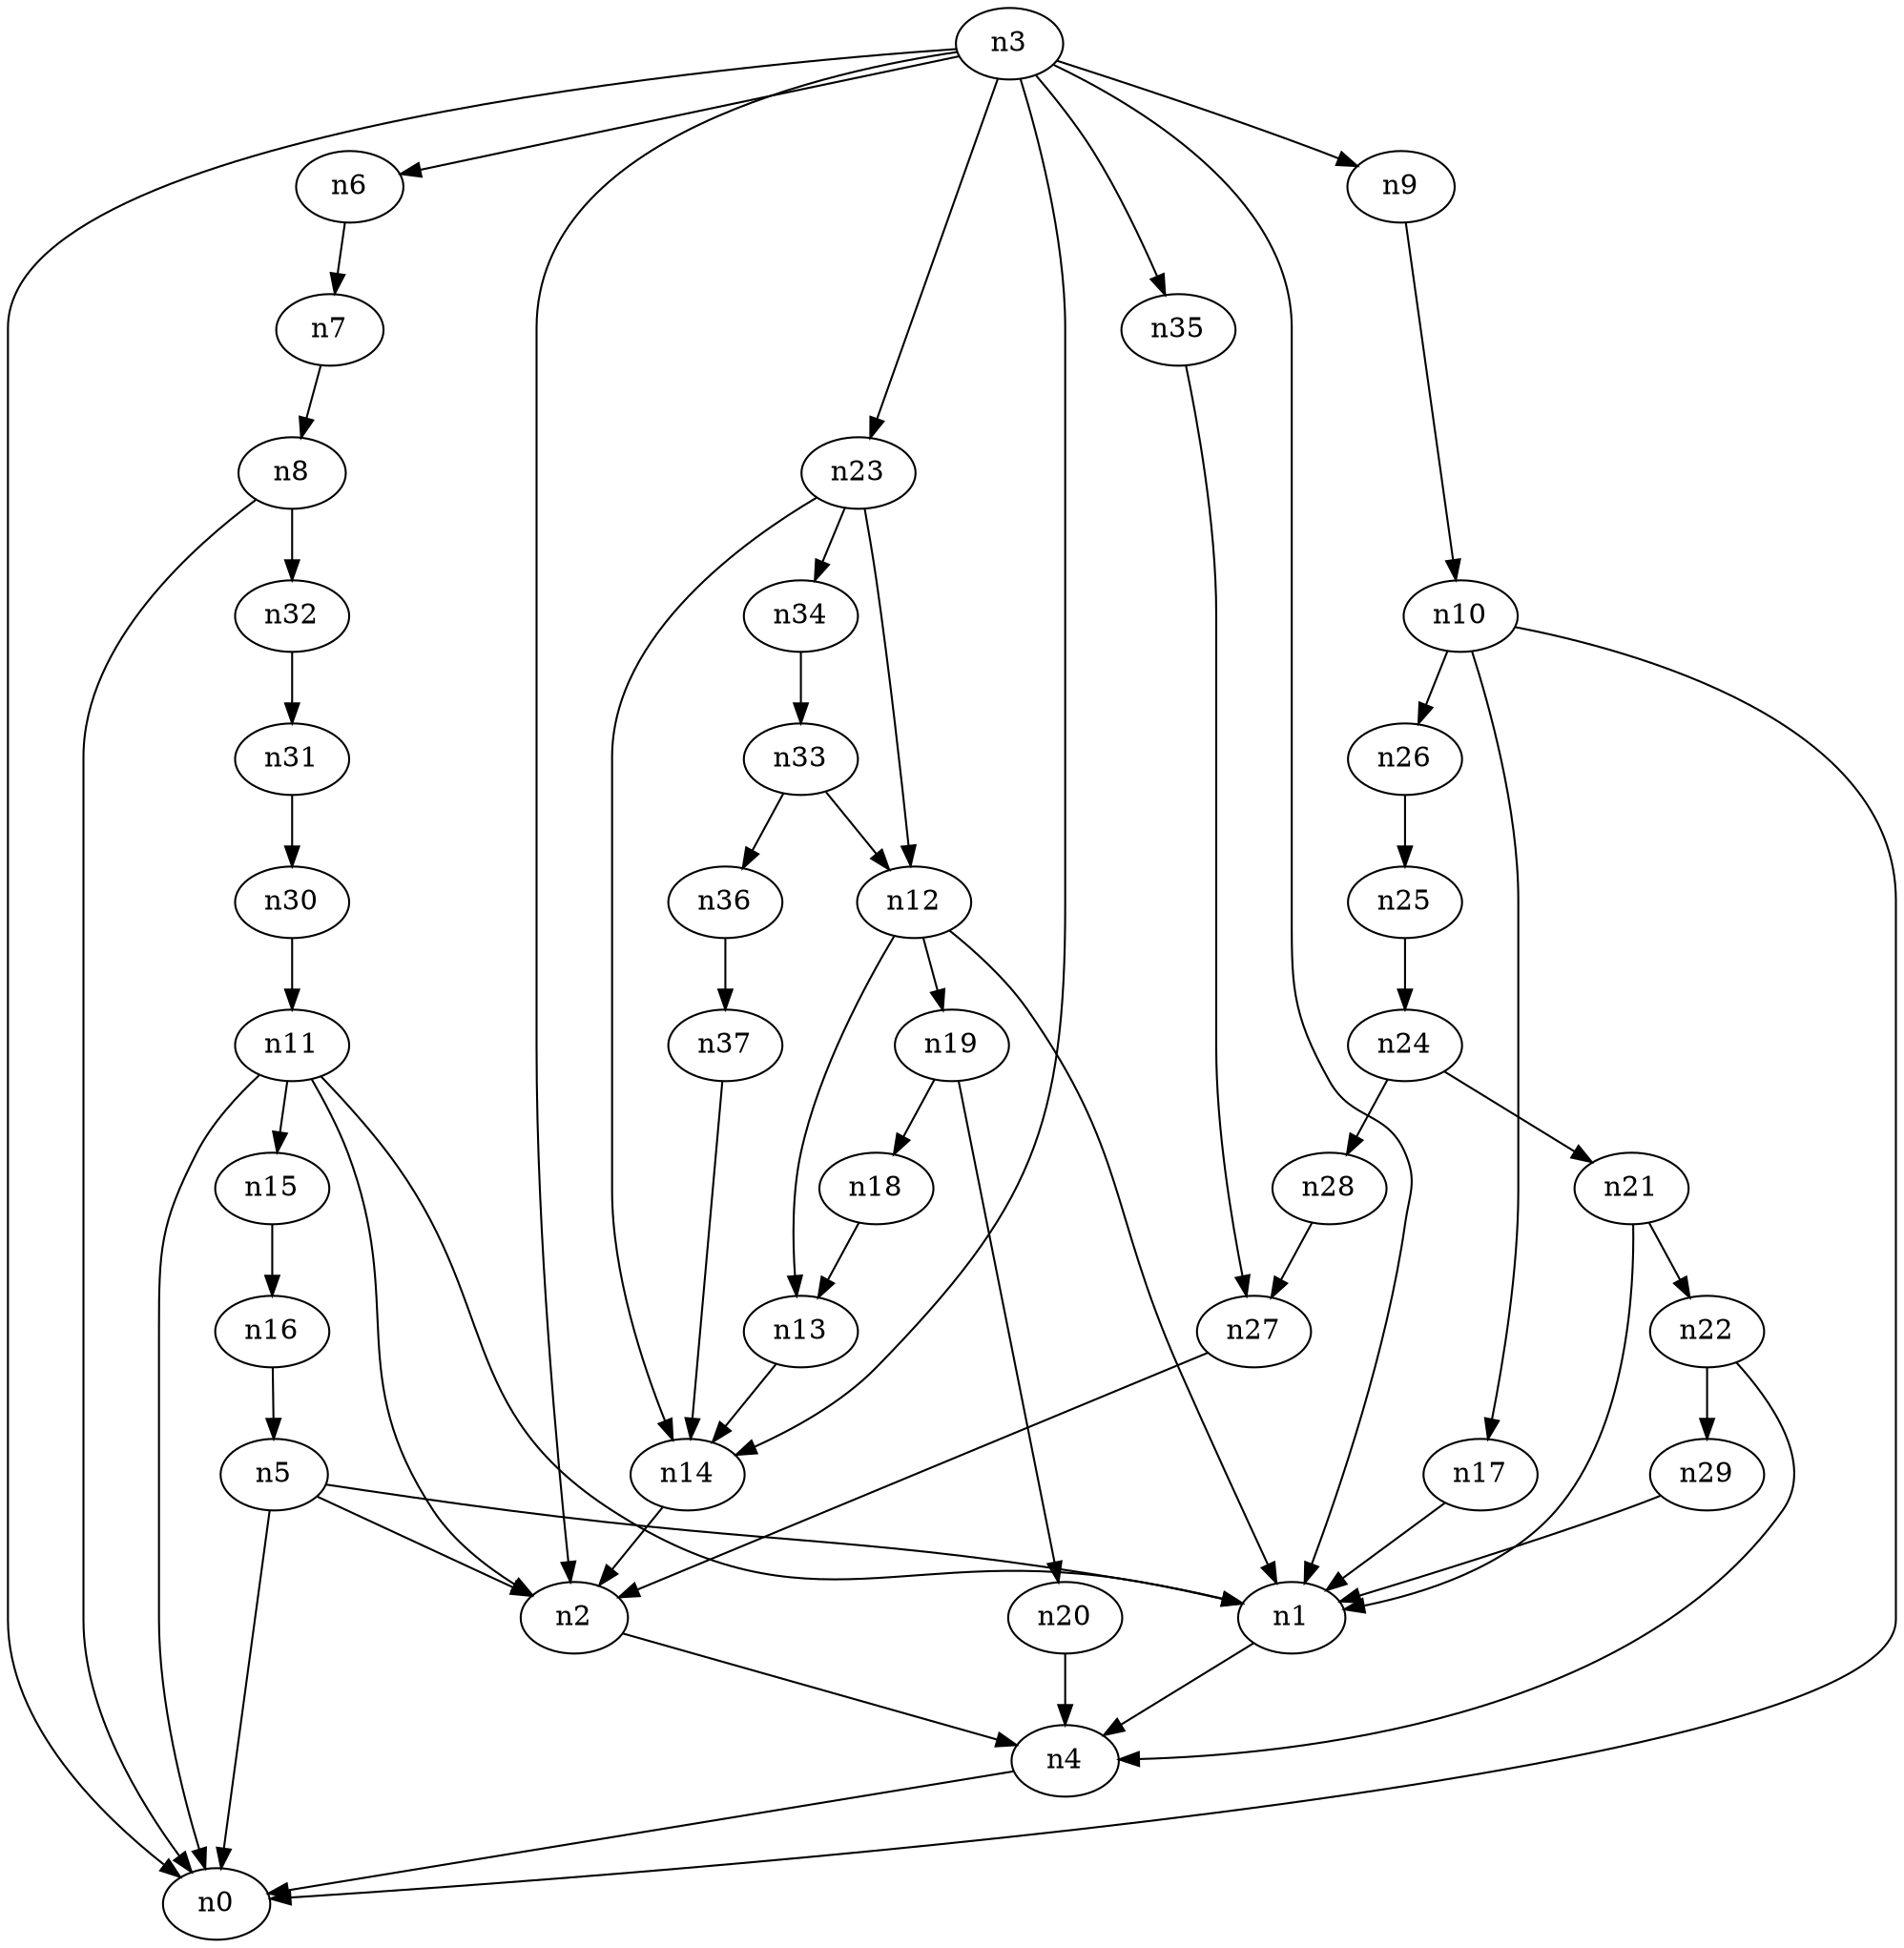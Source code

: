 digraph G {
	n1 -> n4	 [_graphml_id=e4];
	n2 -> n4	 [_graphml_id=e7];
	n3 -> n0	 [_graphml_id=e0];
	n3 -> n1	 [_graphml_id=e3];
	n3 -> n2	 [_graphml_id=e6];
	n3 -> n6	 [_graphml_id=e9];
	n3 -> n9	 [_graphml_id=e13];
	n3 -> n14	 [_graphml_id=e28];
	n3 -> n23	 [_graphml_id=e36];
	n3 -> n35	 [_graphml_id=e57];
	n4 -> n0	 [_graphml_id=e1];
	n5 -> n0	 [_graphml_id=e2];
	n5 -> n1	 [_graphml_id=e5];
	n5 -> n2	 [_graphml_id=e8];
	n6 -> n7	 [_graphml_id=e10];
	n7 -> n8	 [_graphml_id=e11];
	n8 -> n0	 [_graphml_id=e12];
	n8 -> n32	 [_graphml_id=e52];
	n9 -> n10	 [_graphml_id=e14];
	n10 -> n0	 [_graphml_id=e15];
	n10 -> n17	 [_graphml_id=e26];
	n10 -> n26	 [_graphml_id=e42];
	n11 -> n0	 [_graphml_id=e16];
	n11 -> n1	 [_graphml_id=e17];
	n11 -> n2	 [_graphml_id=e18];
	n11 -> n15	 [_graphml_id=e23];
	n12 -> n1	 [_graphml_id=e19];
	n12 -> n13	 [_graphml_id=e20];
	n12 -> n19	 [_graphml_id=e48];
	n13 -> n14	 [_graphml_id=e21];
	n14 -> n2	 [_graphml_id=e22];
	n15 -> n16	 [_graphml_id=e24];
	n16 -> n5	 [_graphml_id=e25];
	n17 -> n1	 [_graphml_id=e27];
	n18 -> n13	 [_graphml_id=e29];
	n19 -> n18	 [_graphml_id=e30];
	n19 -> n20	 [_graphml_id=e31];
	n20 -> n4	 [_graphml_id=e32];
	n21 -> n1	 [_graphml_id=e33];
	n21 -> n22	 [_graphml_id=e34];
	n22 -> n4	 [_graphml_id=e35];
	n22 -> n29	 [_graphml_id=e46];
	n23 -> n12	 [_graphml_id=e37];
	n23 -> n14	 [_graphml_id=e38];
	n23 -> n34	 [_graphml_id=e55];
	n24 -> n21	 [_graphml_id=e39];
	n24 -> n28	 [_graphml_id=e45];
	n25 -> n24	 [_graphml_id=e40];
	n26 -> n25	 [_graphml_id=e41];
	n27 -> n2	 [_graphml_id=e43];
	n28 -> n27	 [_graphml_id=e44];
	n29 -> n1	 [_graphml_id=e47];
	n30 -> n11	 [_graphml_id=e49];
	n31 -> n30	 [_graphml_id=e50];
	n32 -> n31	 [_graphml_id=e51];
	n33 -> n12	 [_graphml_id=e53];
	n33 -> n36	 [_graphml_id=e58];
	n34 -> n33	 [_graphml_id=e54];
	n35 -> n27	 [_graphml_id=e56];
	n36 -> n37	 [_graphml_id=e59];
	n37 -> n14	 [_graphml_id=e60];
}
